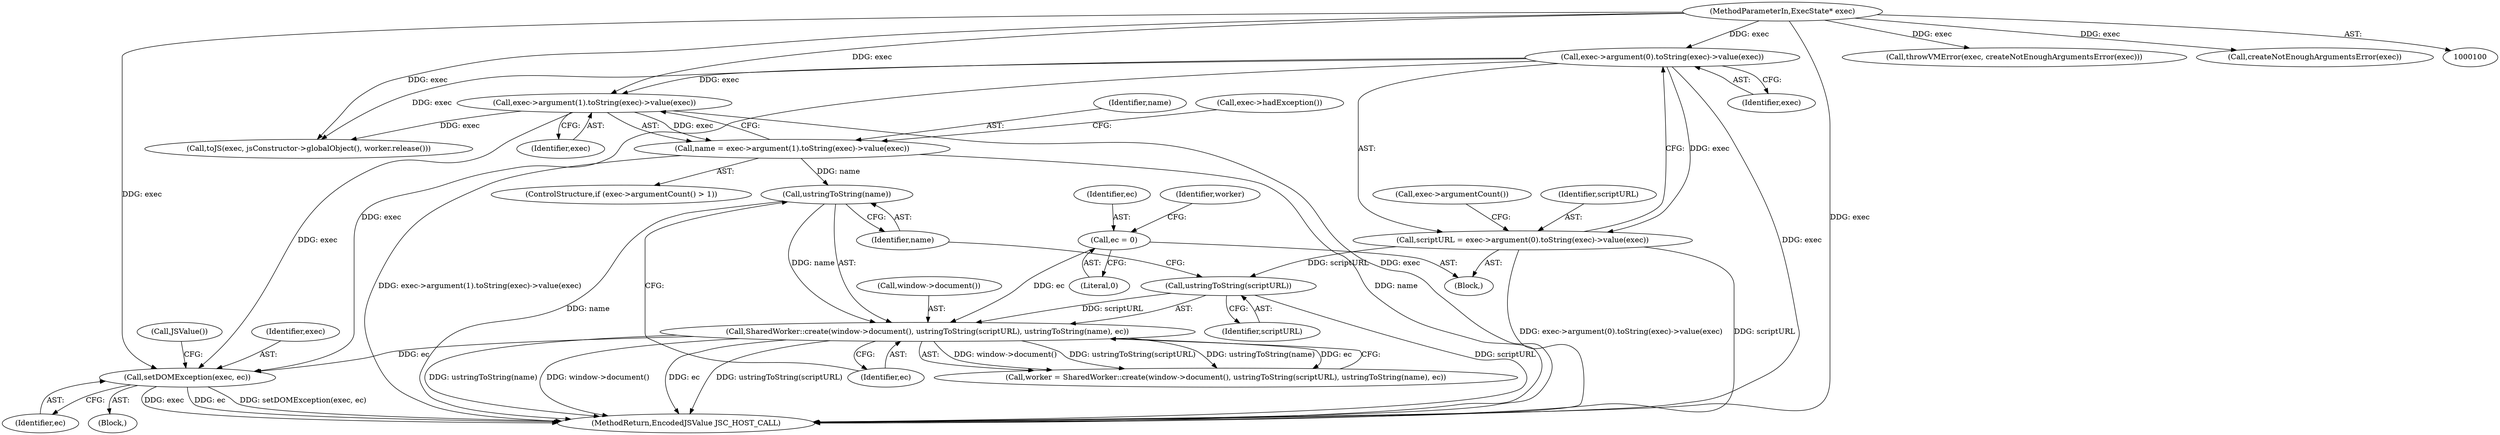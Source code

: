 digraph "0_Chrome_b944f670bb7a8a919daac497a4ea0536c954c201_4@pointer" {
"1000153" [label="(Call,setDOMException(exec, ec))"];
"1000116" [label="(Call,exec->argument(0).toString(exec)->value(exec))"];
"1000101" [label="(MethodParameterIn,ExecState* exec)"];
"1000125" [label="(Call,exec->argument(1).toString(exec)->value(exec))"];
"1000143" [label="(Call,SharedWorker::create(window->document(), ustringToString(scriptURL), ustringToString(name), ec))"];
"1000145" [label="(Call,ustringToString(scriptURL))"];
"1000114" [label="(Call,scriptURL = exec->argument(0).toString(exec)->value(exec))"];
"1000147" [label="(Call,ustringToString(name))"];
"1000123" [label="(Call,name = exec->argument(1).toString(exec)->value(exec))"];
"1000137" [label="(Call,ec = 0)"];
"1000109" [label="(Call,throwVMError(exec, createNotEnoughArgumentsError(exec)))"];
"1000117" [label="(Identifier,exec)"];
"1000155" [label="(Identifier,ec)"];
"1000154" [label="(Identifier,exec)"];
"1000143" [label="(Call,SharedWorker::create(window->document(), ustringToString(scriptURL), ustringToString(name), ec))"];
"1000141" [label="(Call,worker = SharedWorker::create(window->document(), ustringToString(scriptURL), ustringToString(name), ec))"];
"1000162" [label="(Call,toJS(exec, jsConstructor->globalObject(), worker.release()))"];
"1000142" [label="(Identifier,worker)"];
"1000116" [label="(Call,exec->argument(0).toString(exec)->value(exec))"];
"1000119" [label="(ControlStructure,if (exec->argumentCount() > 1))"];
"1000128" [label="(Call,exec->hadException())"];
"1000166" [label="(MethodReturn,EncodedJSValue JSC_HOST_CALL)"];
"1000121" [label="(Call,exec->argumentCount())"];
"1000139" [label="(Literal,0)"];
"1000144" [label="(Call,window->document())"];
"1000153" [label="(Call,setDOMException(exec, ec))"];
"1000102" [label="(Block,)"];
"1000111" [label="(Call,createNotEnoughArgumentsError(exec))"];
"1000114" [label="(Call,scriptURL = exec->argument(0).toString(exec)->value(exec))"];
"1000137" [label="(Call,ec = 0)"];
"1000125" [label="(Call,exec->argument(1).toString(exec)->value(exec))"];
"1000147" [label="(Call,ustringToString(name))"];
"1000138" [label="(Identifier,ec)"];
"1000101" [label="(MethodParameterIn,ExecState* exec)"];
"1000152" [label="(Block,)"];
"1000145" [label="(Call,ustringToString(scriptURL))"];
"1000126" [label="(Identifier,exec)"];
"1000123" [label="(Call,name = exec->argument(1).toString(exec)->value(exec))"];
"1000149" [label="(Identifier,ec)"];
"1000115" [label="(Identifier,scriptURL)"];
"1000124" [label="(Identifier,name)"];
"1000158" [label="(Call,JSValue())"];
"1000146" [label="(Identifier,scriptURL)"];
"1000148" [label="(Identifier,name)"];
"1000153" -> "1000152"  [label="AST: "];
"1000153" -> "1000155"  [label="CFG: "];
"1000154" -> "1000153"  [label="AST: "];
"1000155" -> "1000153"  [label="AST: "];
"1000158" -> "1000153"  [label="CFG: "];
"1000153" -> "1000166"  [label="DDG: setDOMException(exec, ec)"];
"1000153" -> "1000166"  [label="DDG: exec"];
"1000153" -> "1000166"  [label="DDG: ec"];
"1000116" -> "1000153"  [label="DDG: exec"];
"1000125" -> "1000153"  [label="DDG: exec"];
"1000101" -> "1000153"  [label="DDG: exec"];
"1000143" -> "1000153"  [label="DDG: ec"];
"1000116" -> "1000114"  [label="AST: "];
"1000116" -> "1000117"  [label="CFG: "];
"1000117" -> "1000116"  [label="AST: "];
"1000114" -> "1000116"  [label="CFG: "];
"1000116" -> "1000166"  [label="DDG: exec"];
"1000116" -> "1000114"  [label="DDG: exec"];
"1000101" -> "1000116"  [label="DDG: exec"];
"1000116" -> "1000125"  [label="DDG: exec"];
"1000116" -> "1000162"  [label="DDG: exec"];
"1000101" -> "1000100"  [label="AST: "];
"1000101" -> "1000166"  [label="DDG: exec"];
"1000101" -> "1000109"  [label="DDG: exec"];
"1000101" -> "1000111"  [label="DDG: exec"];
"1000101" -> "1000125"  [label="DDG: exec"];
"1000101" -> "1000162"  [label="DDG: exec"];
"1000125" -> "1000123"  [label="AST: "];
"1000125" -> "1000126"  [label="CFG: "];
"1000126" -> "1000125"  [label="AST: "];
"1000123" -> "1000125"  [label="CFG: "];
"1000125" -> "1000166"  [label="DDG: exec"];
"1000125" -> "1000123"  [label="DDG: exec"];
"1000125" -> "1000162"  [label="DDG: exec"];
"1000143" -> "1000141"  [label="AST: "];
"1000143" -> "1000149"  [label="CFG: "];
"1000144" -> "1000143"  [label="AST: "];
"1000145" -> "1000143"  [label="AST: "];
"1000147" -> "1000143"  [label="AST: "];
"1000149" -> "1000143"  [label="AST: "];
"1000141" -> "1000143"  [label="CFG: "];
"1000143" -> "1000166"  [label="DDG: window->document()"];
"1000143" -> "1000166"  [label="DDG: ec"];
"1000143" -> "1000166"  [label="DDG: ustringToString(scriptURL)"];
"1000143" -> "1000166"  [label="DDG: ustringToString(name)"];
"1000143" -> "1000141"  [label="DDG: window->document()"];
"1000143" -> "1000141"  [label="DDG: ustringToString(scriptURL)"];
"1000143" -> "1000141"  [label="DDG: ustringToString(name)"];
"1000143" -> "1000141"  [label="DDG: ec"];
"1000145" -> "1000143"  [label="DDG: scriptURL"];
"1000147" -> "1000143"  [label="DDG: name"];
"1000137" -> "1000143"  [label="DDG: ec"];
"1000145" -> "1000146"  [label="CFG: "];
"1000146" -> "1000145"  [label="AST: "];
"1000148" -> "1000145"  [label="CFG: "];
"1000145" -> "1000166"  [label="DDG: scriptURL"];
"1000114" -> "1000145"  [label="DDG: scriptURL"];
"1000114" -> "1000102"  [label="AST: "];
"1000115" -> "1000114"  [label="AST: "];
"1000121" -> "1000114"  [label="CFG: "];
"1000114" -> "1000166"  [label="DDG: scriptURL"];
"1000114" -> "1000166"  [label="DDG: exec->argument(0).toString(exec)->value(exec)"];
"1000147" -> "1000148"  [label="CFG: "];
"1000148" -> "1000147"  [label="AST: "];
"1000149" -> "1000147"  [label="CFG: "];
"1000147" -> "1000166"  [label="DDG: name"];
"1000123" -> "1000147"  [label="DDG: name"];
"1000123" -> "1000119"  [label="AST: "];
"1000124" -> "1000123"  [label="AST: "];
"1000128" -> "1000123"  [label="CFG: "];
"1000123" -> "1000166"  [label="DDG: exec->argument(1).toString(exec)->value(exec)"];
"1000123" -> "1000166"  [label="DDG: name"];
"1000137" -> "1000102"  [label="AST: "];
"1000137" -> "1000139"  [label="CFG: "];
"1000138" -> "1000137"  [label="AST: "];
"1000139" -> "1000137"  [label="AST: "];
"1000142" -> "1000137"  [label="CFG: "];
}
